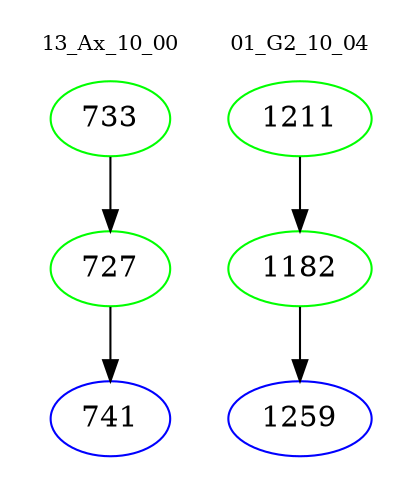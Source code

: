 digraph{
subgraph cluster_0 {
color = white
label = "13_Ax_10_00";
fontsize=10;
T0_733 [label="733", color="green"]
T0_733 -> T0_727 [color="black"]
T0_727 [label="727", color="green"]
T0_727 -> T0_741 [color="black"]
T0_741 [label="741", color="blue"]
}
subgraph cluster_1 {
color = white
label = "01_G2_10_04";
fontsize=10;
T1_1211 [label="1211", color="green"]
T1_1211 -> T1_1182 [color="black"]
T1_1182 [label="1182", color="green"]
T1_1182 -> T1_1259 [color="black"]
T1_1259 [label="1259", color="blue"]
}
}
